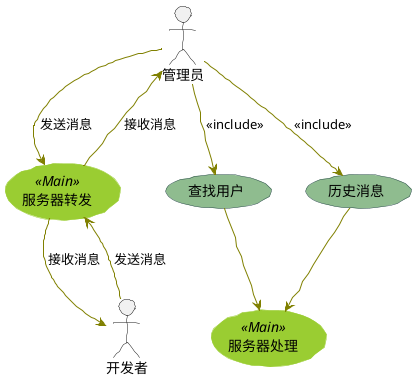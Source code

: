 @startuml
:管理员: as Admin
:开发者: as Dev
skinparam handwritten true
skinparam usecase {
	BackgroundColor DarkSeaGreen
	BorderColor DarkSlateGray

	BackgroundColor<< Main >> YellowGreen
	BorderColor<< Main >> YellowGreen

	ArrowColor Olive
	ActorBorderColor black
	ActorFontName Courier

	ActorBackgroundColor<< Human >> Gold
}
服务器处理 as (服务器处理) <<Main>>
服务器转发 as (服务器转发) <<Main>>
Admin-->(查找用户):<<include>>
Admin-->(历史消息):<<include>>


(查找用户)-->(服务器处理)
(历史消息)-->(服务器处理)
Admin-->(服务器转发): 发送消息
(服务器转发)--> Dev: 接收消息
Dev --> (服务器转发): 发送消息
(服务器转发)-->Admin: 接收消息
@enduml
